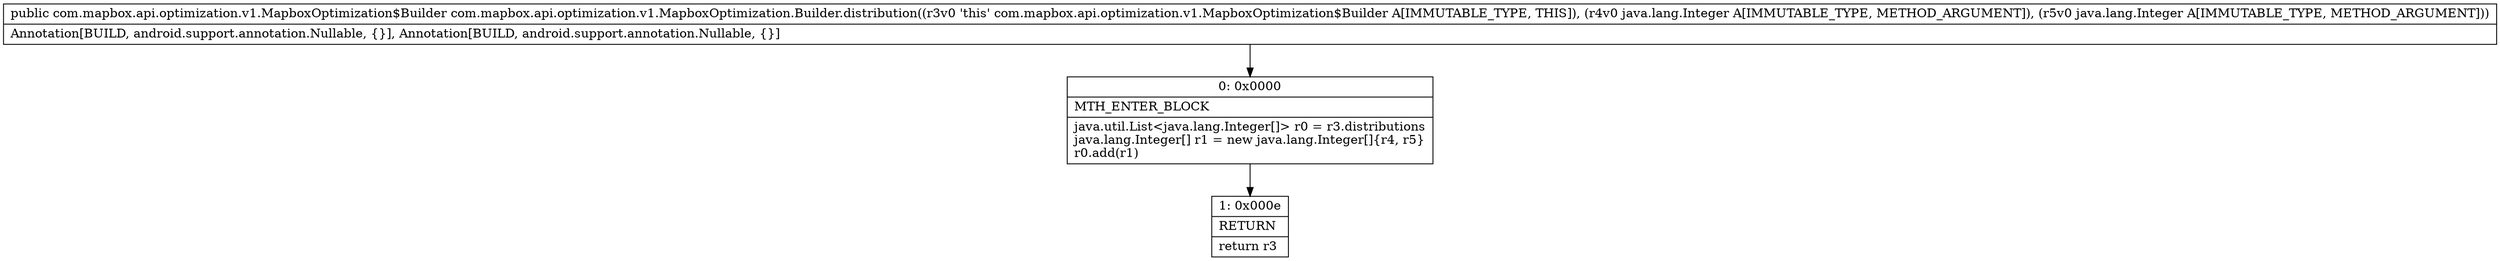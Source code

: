digraph "CFG forcom.mapbox.api.optimization.v1.MapboxOptimization.Builder.distribution(Ljava\/lang\/Integer;Ljava\/lang\/Integer;)Lcom\/mapbox\/api\/optimization\/v1\/MapboxOptimization$Builder;" {
Node_0 [shape=record,label="{0\:\ 0x0000|MTH_ENTER_BLOCK\l|java.util.List\<java.lang.Integer[]\> r0 = r3.distributions\ljava.lang.Integer[] r1 = new java.lang.Integer[]\{r4, r5\}\lr0.add(r1)\l}"];
Node_1 [shape=record,label="{1\:\ 0x000e|RETURN\l|return r3\l}"];
MethodNode[shape=record,label="{public com.mapbox.api.optimization.v1.MapboxOptimization$Builder com.mapbox.api.optimization.v1.MapboxOptimization.Builder.distribution((r3v0 'this' com.mapbox.api.optimization.v1.MapboxOptimization$Builder A[IMMUTABLE_TYPE, THIS]), (r4v0 java.lang.Integer A[IMMUTABLE_TYPE, METHOD_ARGUMENT]), (r5v0 java.lang.Integer A[IMMUTABLE_TYPE, METHOD_ARGUMENT]))  | Annotation[BUILD, android.support.annotation.Nullable, \{\}], Annotation[BUILD, android.support.annotation.Nullable, \{\}]\l}"];
MethodNode -> Node_0;
Node_0 -> Node_1;
}

